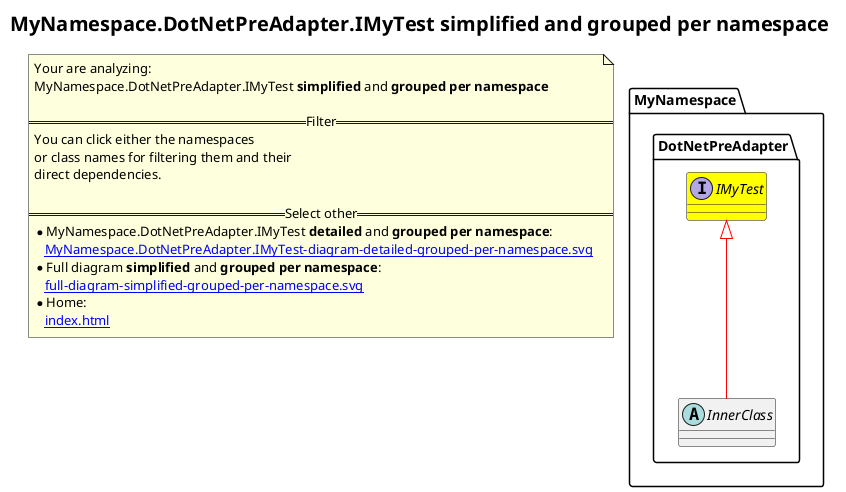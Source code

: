 @startuml
skinparam linetype ortho
title <size:20>MyNamespace.DotNetPreAdapter.IMyTest **simplified** and **grouped per namespace**</size>
note "Your are analyzing:\nMyNamespace.DotNetPreAdapter.IMyTest **simplified** and **grouped per namespace**\n\n==Filter==\nYou can click either the namespaces \nor class names for filtering them and their\ndirect dependencies.\n\n==Select other==\n* MyNamespace.DotNetPreAdapter.IMyTest **detailed** and **grouped per namespace**:\n   [[MyNamespace.DotNetPreAdapter.IMyTest-diagram-detailed-grouped-per-namespace.svg]]\n* Full diagram **simplified** and **grouped per namespace**:\n   [[full-diagram-simplified-grouped-per-namespace.svg]]\n* Home:\n   [[index.html]]" as FloatingNote
namespace MyNamespace [[MyNamespace-diagram-simplified-grouped-per-namespace.svg]] {
namespace MyNamespace.DotNetPreAdapter [[MyNamespace.DotNetPreAdapter-diagram-simplified-grouped-per-namespace.svg]] {
  interface MyNamespace.DotNetPreAdapter.IMyTest [[MyNamespace.DotNetPreAdapter.IMyTest-diagram-simplified-grouped-per-namespace.svg]] #yellow {
  }
  abstract class MyNamespace.DotNetPreAdapter.InnerClass [[MyNamespace.DotNetPreAdapter.InnerClass-diagram-simplified-grouped-per-namespace.svg]]  {
  }
'Compared namespace MyNamespace.DotNetPreAdapter [[MyNamespace.DotNetPreAdapter-diagram-simplified-grouped-per-namespace.svg]] { with last element of   }
' Closing all previous_sub_namespace_list namespace None because file analysis is finished.
' Closing namespace DotNetPreAdapter
}
' Closing namespace MyNamespace
}
 ' *************************************** 
 ' *************************************** 
 ' *************************************** 
' Class relations extracted from namespace:
' MyNamespace.DotNetPreAdapter
MyNamespace.DotNetPreAdapter.IMyTest <|-[#red]- MyNamespace.DotNetPreAdapter.InnerClass
@enduml